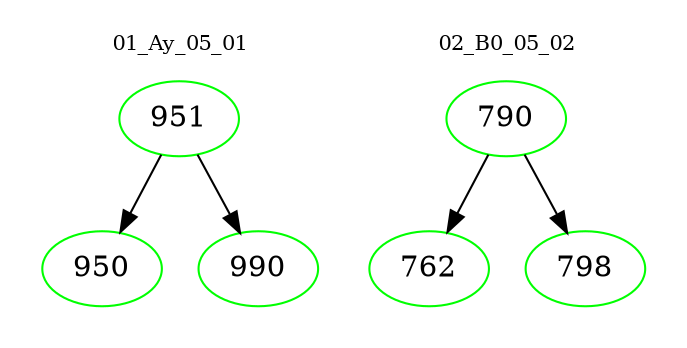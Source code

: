 digraph{
subgraph cluster_0 {
color = white
label = "01_Ay_05_01";
fontsize=10;
T0_951 [label="951", color="green"]
T0_951 -> T0_950 [color="black"]
T0_950 [label="950", color="green"]
T0_951 -> T0_990 [color="black"]
T0_990 [label="990", color="green"]
}
subgraph cluster_1 {
color = white
label = "02_B0_05_02";
fontsize=10;
T1_790 [label="790", color="green"]
T1_790 -> T1_762 [color="black"]
T1_762 [label="762", color="green"]
T1_790 -> T1_798 [color="black"]
T1_798 [label="798", color="green"]
}
}
